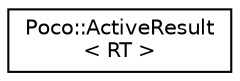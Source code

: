 digraph "Graphical Class Hierarchy"
{
 // LATEX_PDF_SIZE
  edge [fontname="Helvetica",fontsize="10",labelfontname="Helvetica",labelfontsize="10"];
  node [fontname="Helvetica",fontsize="10",shape=record];
  rankdir="LR";
  Node0 [label="Poco::ActiveResult\l\< RT \>",height=0.2,width=0.4,color="black", fillcolor="white", style="filled",URL="$classPoco_1_1ActiveResult.html",tooltip=" "];
}
